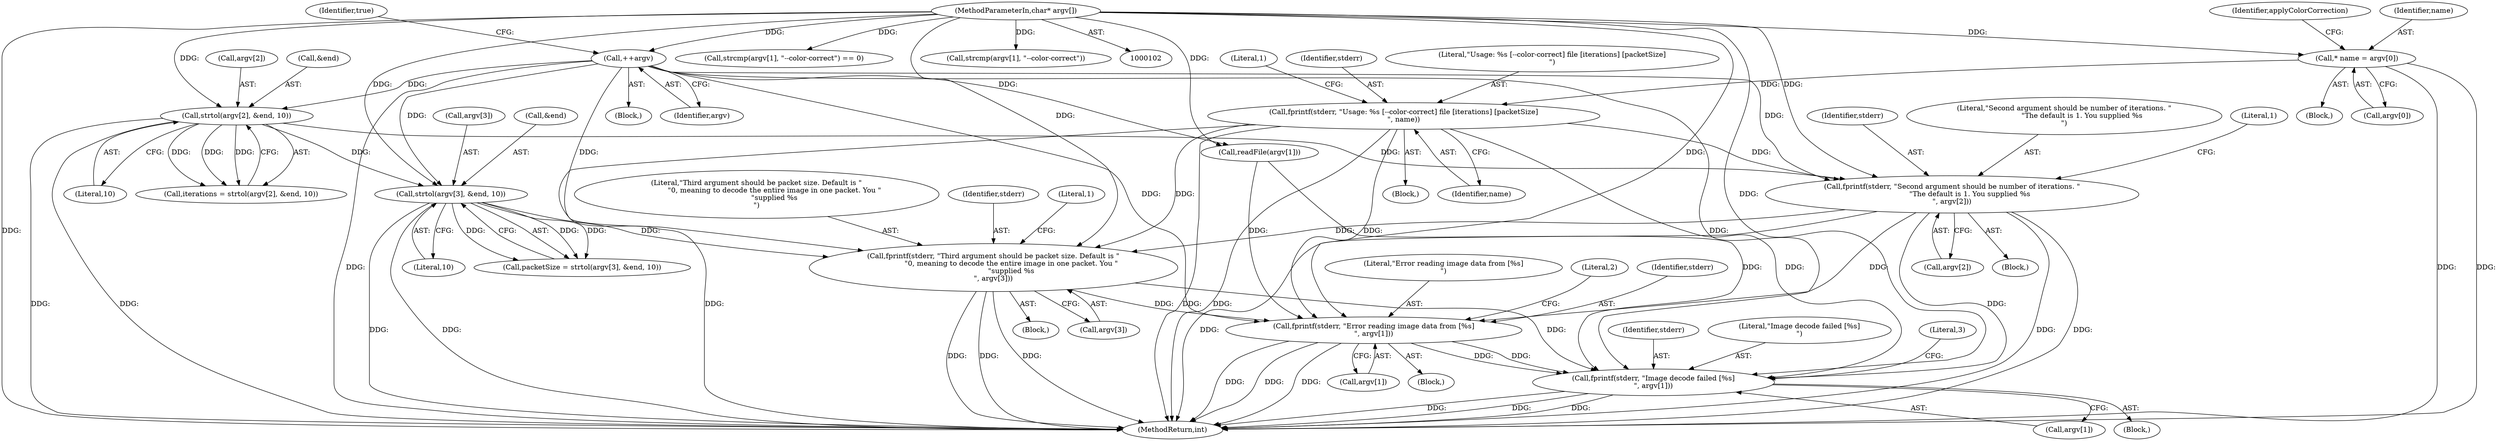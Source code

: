 digraph "0_Chrome_0d151e09e13a704e9738ea913d117df7282e6c7d_1@API" {
"1000215" [label="(Call,fprintf(stderr, \"Third argument should be packet size. Default is \"\n                \"0, meaning to decode the entire image in one packet. You \"\n                \"supplied %s\n\", argv[3]))"];
"1000179" [label="(Call,fprintf(stderr, \"Second argument should be number of iterations. \"\n                \"The default is 1. You supplied %s\n\", argv[2]))"];
"1000142" [label="(Call,fprintf(stderr, \"Usage: %s [--color-correct] file [iterations] [packetSize]\n\", name))"];
"1000107" [label="(Call,* name = argv[0])"];
"1000104" [label="(MethodParameterIn,char* argv[])"];
"1000163" [label="(Call,strtol(argv[2], &end, 10))"];
"1000134" [label="(Call,++argv)"];
"1000202" [label="(Call,strtol(argv[3], &end, 10))"];
"1000242" [label="(Call,fprintf(stderr, \"Error reading image data from [%s]\n\", argv[1]))"];
"1000290" [label="(Call,fprintf(stderr, \"Image decode failed [%s]\n\", argv[1]))"];
"1000133" [label="(Block,)"];
"1000143" [label="(Identifier,stderr)"];
"1000161" [label="(Call,iterations = strtol(argv[2], &end, 10))"];
"1000241" [label="(Block,)"];
"1000289" [label="(Block,)"];
"1000114" [label="(Identifier,applyColorCorrection)"];
"1000291" [label="(Identifier,stderr)"];
"1000141" [label="(Block,)"];
"1000218" [label="(Call,argv[3])"];
"1000200" [label="(Call,packetSize = strtol(argv[3], &end, 10))"];
"1000186" [label="(Literal,1)"];
"1000134" [label="(Call,++argv)"];
"1000203" [label="(Call,argv[3])"];
"1000182" [label="(Call,argv[2])"];
"1000164" [label="(Call,argv[2])"];
"1000142" [label="(Call,fprintf(stderr, \"Usage: %s [--color-correct] file [iterations] [packetSize]\n\", name))"];
"1000292" [label="(Literal,\"Image decode failed [%s]\n\")"];
"1000105" [label="(Block,)"];
"1000145" [label="(Identifier,name)"];
"1000217" [label="(Literal,\"Third argument should be packet size. Default is \"\n                \"0, meaning to decode the entire image in one packet. You \"\n                \"supplied %s\n\")"];
"1000214" [label="(Block,)"];
"1000108" [label="(Identifier,name)"];
"1000178" [label="(Block,)"];
"1000144" [label="(Literal,\"Usage: %s [--color-correct] file [iterations] [packetSize]\n\")"];
"1000244" [label="(Literal,\"Error reading image data from [%s]\n\")"];
"1000249" [label="(Literal,2)"];
"1000107" [label="(Call,* name = argv[0])"];
"1000135" [label="(Identifier,argv)"];
"1000290" [label="(Call,fprintf(stderr, \"Image decode failed [%s]\n\", argv[1]))"];
"1000121" [label="(Call,strcmp(argv[1], \"--color-correct\") == 0)"];
"1000231" [label="(Call,readFile(argv[1]))"];
"1000245" [label="(Call,argv[1])"];
"1000242" [label="(Call,fprintf(stderr, \"Error reading image data from [%s]\n\", argv[1]))"];
"1000215" [label="(Call,fprintf(stderr, \"Third argument should be packet size. Default is \"\n                \"0, meaning to decode the entire image in one packet. You \"\n                \"supplied %s\n\", argv[3]))"];
"1000206" [label="(Call,&end)"];
"1000180" [label="(Identifier,stderr)"];
"1000163" [label="(Call,strtol(argv[2], &end, 10))"];
"1000312" [label="(MethodReturn,int)"];
"1000297" [label="(Literal,3)"];
"1000109" [label="(Call,argv[0])"];
"1000243" [label="(Identifier,stderr)"];
"1000293" [label="(Call,argv[1])"];
"1000122" [label="(Call,strcmp(argv[1], \"--color-correct\"))"];
"1000208" [label="(Literal,10)"];
"1000216" [label="(Identifier,stderr)"];
"1000147" [label="(Literal,1)"];
"1000179" [label="(Call,fprintf(stderr, \"Second argument should be number of iterations. \"\n                \"The default is 1. You supplied %s\n\", argv[2]))"];
"1000202" [label="(Call,strtol(argv[3], &end, 10))"];
"1000222" [label="(Literal,1)"];
"1000181" [label="(Literal,\"Second argument should be number of iterations. \"\n                \"The default is 1. You supplied %s\n\")"];
"1000104" [label="(MethodParameterIn,char* argv[])"];
"1000167" [label="(Call,&end)"];
"1000169" [label="(Literal,10)"];
"1000136" [label="(Identifier,true)"];
"1000215" -> "1000214"  [label="AST: "];
"1000215" -> "1000218"  [label="CFG: "];
"1000216" -> "1000215"  [label="AST: "];
"1000217" -> "1000215"  [label="AST: "];
"1000218" -> "1000215"  [label="AST: "];
"1000222" -> "1000215"  [label="CFG: "];
"1000215" -> "1000312"  [label="DDG: "];
"1000215" -> "1000312"  [label="DDG: "];
"1000215" -> "1000312"  [label="DDG: "];
"1000179" -> "1000215"  [label="DDG: "];
"1000142" -> "1000215"  [label="DDG: "];
"1000202" -> "1000215"  [label="DDG: "];
"1000134" -> "1000215"  [label="DDG: "];
"1000104" -> "1000215"  [label="DDG: "];
"1000215" -> "1000242"  [label="DDG: "];
"1000215" -> "1000290"  [label="DDG: "];
"1000179" -> "1000178"  [label="AST: "];
"1000179" -> "1000182"  [label="CFG: "];
"1000180" -> "1000179"  [label="AST: "];
"1000181" -> "1000179"  [label="AST: "];
"1000182" -> "1000179"  [label="AST: "];
"1000186" -> "1000179"  [label="CFG: "];
"1000179" -> "1000312"  [label="DDG: "];
"1000179" -> "1000312"  [label="DDG: "];
"1000179" -> "1000312"  [label="DDG: "];
"1000142" -> "1000179"  [label="DDG: "];
"1000163" -> "1000179"  [label="DDG: "];
"1000134" -> "1000179"  [label="DDG: "];
"1000104" -> "1000179"  [label="DDG: "];
"1000179" -> "1000242"  [label="DDG: "];
"1000179" -> "1000290"  [label="DDG: "];
"1000142" -> "1000141"  [label="AST: "];
"1000142" -> "1000145"  [label="CFG: "];
"1000143" -> "1000142"  [label="AST: "];
"1000144" -> "1000142"  [label="AST: "];
"1000145" -> "1000142"  [label="AST: "];
"1000147" -> "1000142"  [label="CFG: "];
"1000142" -> "1000312"  [label="DDG: "];
"1000142" -> "1000312"  [label="DDG: "];
"1000142" -> "1000312"  [label="DDG: "];
"1000107" -> "1000142"  [label="DDG: "];
"1000142" -> "1000242"  [label="DDG: "];
"1000142" -> "1000290"  [label="DDG: "];
"1000107" -> "1000105"  [label="AST: "];
"1000107" -> "1000109"  [label="CFG: "];
"1000108" -> "1000107"  [label="AST: "];
"1000109" -> "1000107"  [label="AST: "];
"1000114" -> "1000107"  [label="CFG: "];
"1000107" -> "1000312"  [label="DDG: "];
"1000107" -> "1000312"  [label="DDG: "];
"1000104" -> "1000107"  [label="DDG: "];
"1000104" -> "1000102"  [label="AST: "];
"1000104" -> "1000312"  [label="DDG: "];
"1000104" -> "1000121"  [label="DDG: "];
"1000104" -> "1000122"  [label="DDG: "];
"1000104" -> "1000134"  [label="DDG: "];
"1000104" -> "1000163"  [label="DDG: "];
"1000104" -> "1000202"  [label="DDG: "];
"1000104" -> "1000231"  [label="DDG: "];
"1000104" -> "1000242"  [label="DDG: "];
"1000104" -> "1000290"  [label="DDG: "];
"1000163" -> "1000161"  [label="AST: "];
"1000163" -> "1000169"  [label="CFG: "];
"1000164" -> "1000163"  [label="AST: "];
"1000167" -> "1000163"  [label="AST: "];
"1000169" -> "1000163"  [label="AST: "];
"1000161" -> "1000163"  [label="CFG: "];
"1000163" -> "1000312"  [label="DDG: "];
"1000163" -> "1000312"  [label="DDG: "];
"1000163" -> "1000161"  [label="DDG: "];
"1000163" -> "1000161"  [label="DDG: "];
"1000163" -> "1000161"  [label="DDG: "];
"1000134" -> "1000163"  [label="DDG: "];
"1000163" -> "1000202"  [label="DDG: "];
"1000134" -> "1000133"  [label="AST: "];
"1000134" -> "1000135"  [label="CFG: "];
"1000135" -> "1000134"  [label="AST: "];
"1000136" -> "1000134"  [label="CFG: "];
"1000134" -> "1000312"  [label="DDG: "];
"1000134" -> "1000202"  [label="DDG: "];
"1000134" -> "1000231"  [label="DDG: "];
"1000134" -> "1000242"  [label="DDG: "];
"1000134" -> "1000290"  [label="DDG: "];
"1000202" -> "1000200"  [label="AST: "];
"1000202" -> "1000208"  [label="CFG: "];
"1000203" -> "1000202"  [label="AST: "];
"1000206" -> "1000202"  [label="AST: "];
"1000208" -> "1000202"  [label="AST: "];
"1000200" -> "1000202"  [label="CFG: "];
"1000202" -> "1000312"  [label="DDG: "];
"1000202" -> "1000312"  [label="DDG: "];
"1000202" -> "1000200"  [label="DDG: "];
"1000202" -> "1000200"  [label="DDG: "];
"1000202" -> "1000200"  [label="DDG: "];
"1000242" -> "1000241"  [label="AST: "];
"1000242" -> "1000245"  [label="CFG: "];
"1000243" -> "1000242"  [label="AST: "];
"1000244" -> "1000242"  [label="AST: "];
"1000245" -> "1000242"  [label="AST: "];
"1000249" -> "1000242"  [label="CFG: "];
"1000242" -> "1000312"  [label="DDG: "];
"1000242" -> "1000312"  [label="DDG: "];
"1000242" -> "1000312"  [label="DDG: "];
"1000231" -> "1000242"  [label="DDG: "];
"1000242" -> "1000290"  [label="DDG: "];
"1000242" -> "1000290"  [label="DDG: "];
"1000290" -> "1000289"  [label="AST: "];
"1000290" -> "1000293"  [label="CFG: "];
"1000291" -> "1000290"  [label="AST: "];
"1000292" -> "1000290"  [label="AST: "];
"1000293" -> "1000290"  [label="AST: "];
"1000297" -> "1000290"  [label="CFG: "];
"1000290" -> "1000312"  [label="DDG: "];
"1000290" -> "1000312"  [label="DDG: "];
"1000290" -> "1000312"  [label="DDG: "];
"1000231" -> "1000290"  [label="DDG: "];
}
